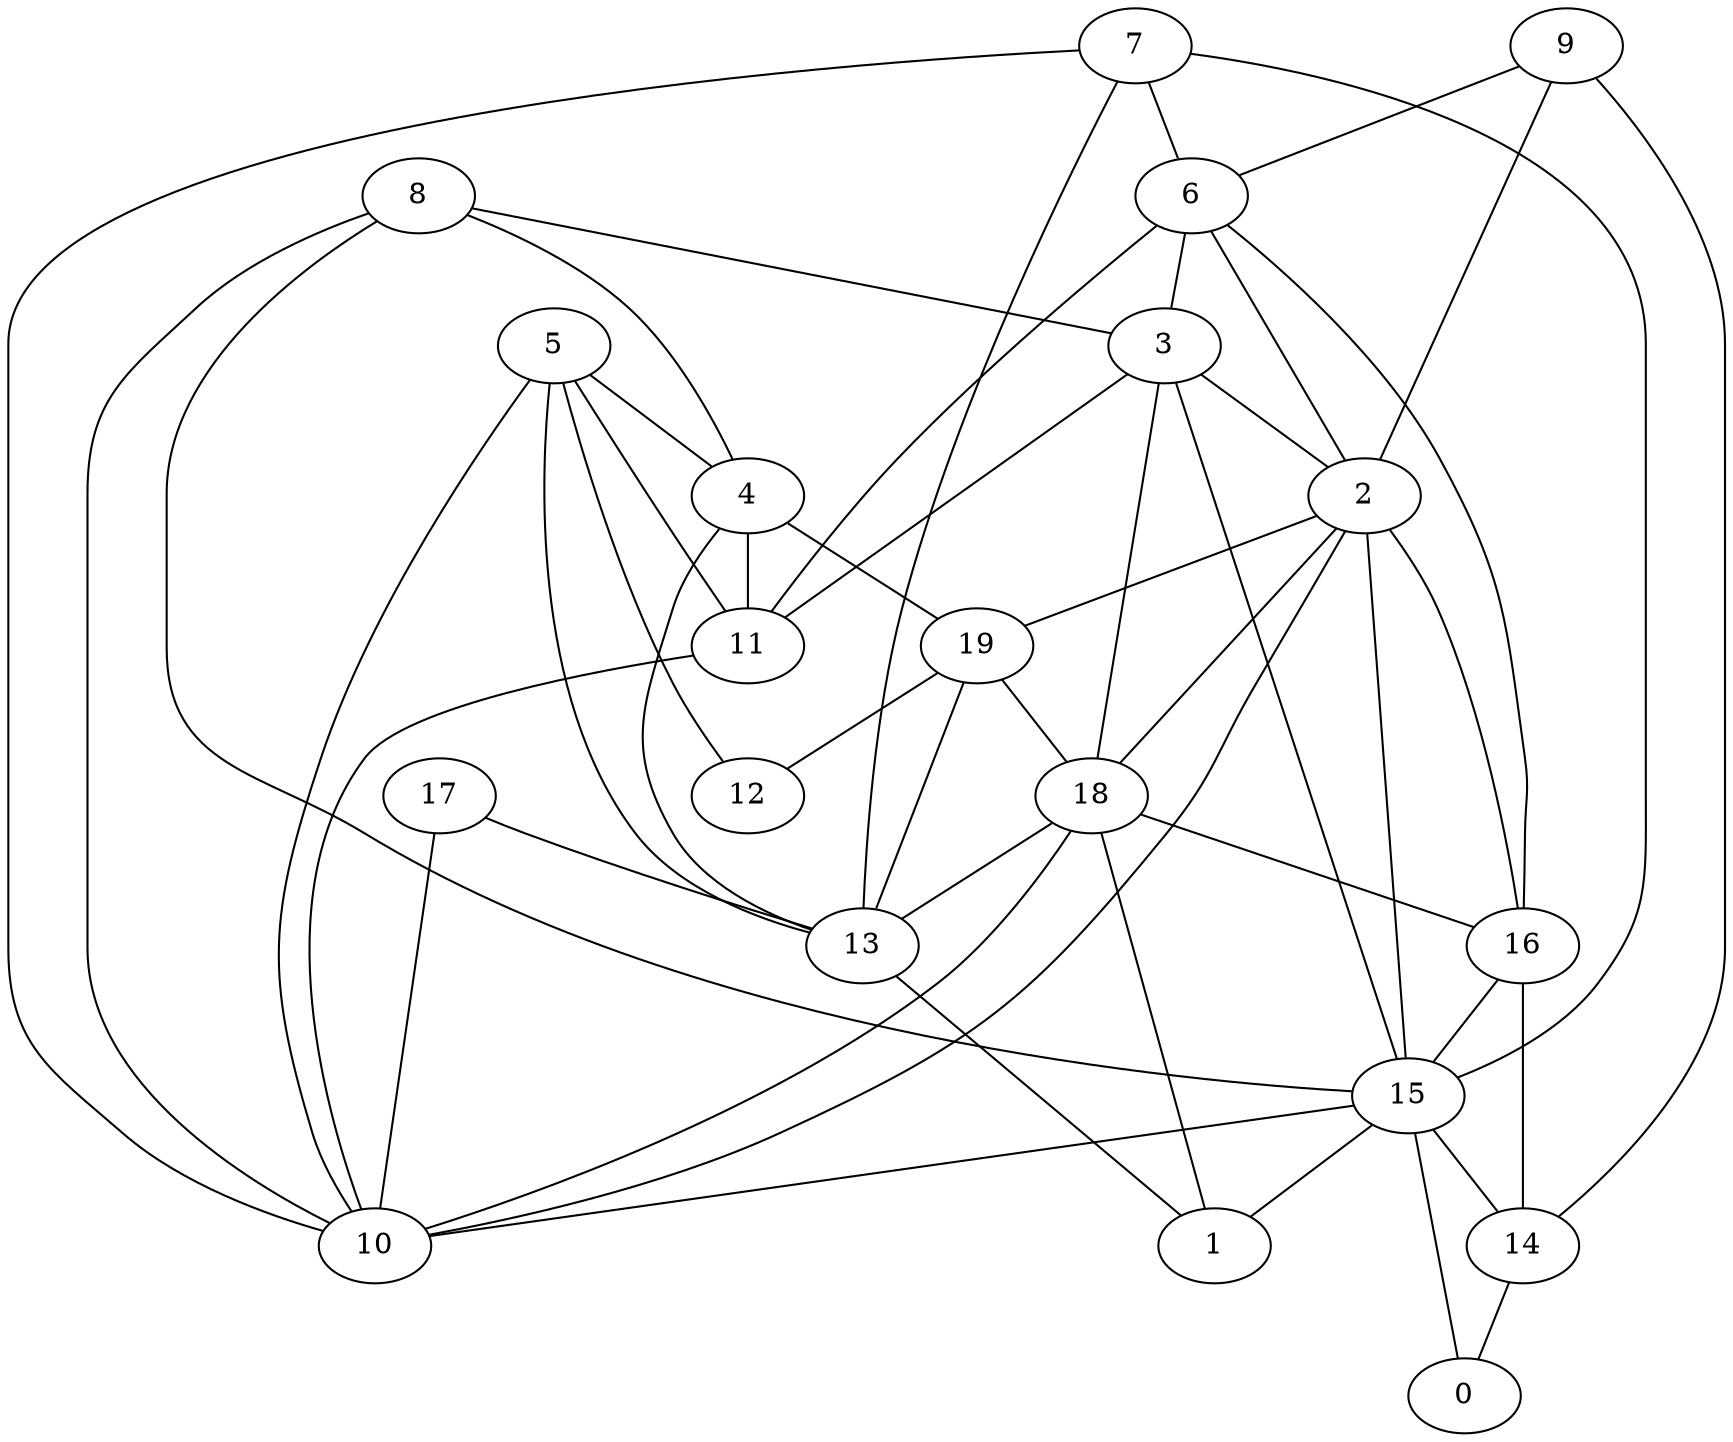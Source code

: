 digraph GG_graph {

subgraph G_graph {
edge [color = black]
"19" -> "12" [dir = none]
"19" -> "13" [dir = none]
"19" -> "18" [dir = none]
"6" -> "3" [dir = none]
"6" -> "2" [dir = none]
"2" -> "16" [dir = none]
"2" -> "19" [dir = none]
"2" -> "18" [dir = none]
"2" -> "15" [dir = none]
"2" -> "10" [dir = none]
"4" -> "11" [dir = none]
"4" -> "19" [dir = none]
"8" -> "15" [dir = none]
"8" -> "10" [dir = none]
"8" -> "4" [dir = none]
"3" -> "2" [dir = none]
"3" -> "18" [dir = none]
"16" -> "15" [dir = none]
"14" -> "0" [dir = none]
"9" -> "2" [dir = none]
"9" -> "6" [dir = none]
"9" -> "14" [dir = none]
"5" -> "4" [dir = none]
"5" -> "13" [dir = none]
"5" -> "12" [dir = none]
"11" -> "10" [dir = none]
"18" -> "13" [dir = none]
"18" -> "16" [dir = none]
"18" -> "1" [dir = none]
"17" -> "10" [dir = none]
"17" -> "13" [dir = none]
"7" -> "10" [dir = none]
"7" -> "15" [dir = none]
"7" -> "13" [dir = none]
"13" -> "1" [dir = none]
"15" -> "14" [dir = none]
"15" -> "1" [dir = none]
"15" -> "0" [dir = none]
"18" -> "10" [dir = none]
"5" -> "10" [dir = none]
"7" -> "6" [dir = none]
"6" -> "16" [dir = none]
"6" -> "11" [dir = none]
"4" -> "13" [dir = none]
"16" -> "14" [dir = none]
"3" -> "15" [dir = none]
"3" -> "11" [dir = none]
"8" -> "3" [dir = none]
"5" -> "11" [dir = none]
"15" -> "10" [dir = none]
}

}
